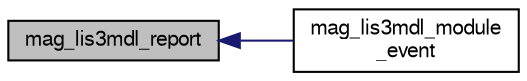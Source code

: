digraph "mag_lis3mdl_report"
{
  edge [fontname="FreeSans",fontsize="10",labelfontname="FreeSans",labelfontsize="10"];
  node [fontname="FreeSans",fontsize="10",shape=record];
  rankdir="LR";
  Node1 [label="mag_lis3mdl_report",height=0.2,width=0.4,color="black", fillcolor="grey75", style="filled", fontcolor="black"];
  Node1 -> Node2 [dir="back",color="midnightblue",fontsize="10",style="solid",fontname="FreeSans"];
  Node2 [label="mag_lis3mdl_module\l_event",height=0.2,width=0.4,color="black", fillcolor="white", style="filled",URL="$mag__lis3mdl_8h.html#a8c19f6525e337de402148b12623deaed"];
}
